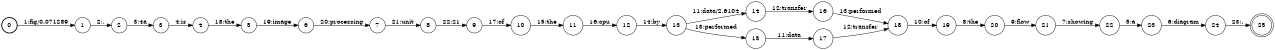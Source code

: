 digraph FST {
rankdir = LR;
size = "8.5,11";
label = "";
center = 1;
orientation = Portrait;
ranksep = "0.4";
nodesep = "0.25";
0 [label = "0", shape = circle, style = bold, fontsize = 14]
	0 -> 1 [label = "1:fig/0.071289", fontsize = 14];
1 [label = "1", shape = circle, style = solid, fontsize = 14]
	1 -> 2 [label = "2:.", fontsize = 14];
2 [label = "2", shape = circle, style = solid, fontsize = 14]
	2 -> 3 [label = "3:4a", fontsize = 14];
3 [label = "3", shape = circle, style = solid, fontsize = 14]
	3 -> 4 [label = "4:is", fontsize = 14];
4 [label = "4", shape = circle, style = solid, fontsize = 14]
	4 -> 5 [label = "18:the", fontsize = 14];
5 [label = "5", shape = circle, style = solid, fontsize = 14]
	5 -> 6 [label = "19:image", fontsize = 14];
6 [label = "6", shape = circle, style = solid, fontsize = 14]
	6 -> 7 [label = "20:processing", fontsize = 14];
7 [label = "7", shape = circle, style = solid, fontsize = 14]
	7 -> 8 [label = "21:unit", fontsize = 14];
8 [label = "8", shape = circle, style = solid, fontsize = 14]
	8 -> 9 [label = "22:21", fontsize = 14];
9 [label = "9", shape = circle, style = solid, fontsize = 14]
	9 -> 10 [label = "17:of", fontsize = 14];
10 [label = "10", shape = circle, style = solid, fontsize = 14]
	10 -> 11 [label = "15:the", fontsize = 14];
11 [label = "11", shape = circle, style = solid, fontsize = 14]
	11 -> 12 [label = "16:cpu", fontsize = 14];
12 [label = "12", shape = circle, style = solid, fontsize = 14]
	12 -> 13 [label = "14:by", fontsize = 14];
13 [label = "13", shape = circle, style = solid, fontsize = 14]
	13 -> 14 [label = "11:data/2.6104", fontsize = 14];
	13 -> 15 [label = "13:performed", fontsize = 14];
14 [label = "14", shape = circle, style = solid, fontsize = 14]
	14 -> 16 [label = "12:transfer", fontsize = 14];
15 [label = "15", shape = circle, style = solid, fontsize = 14]
	15 -> 17 [label = "11:data", fontsize = 14];
16 [label = "16", shape = circle, style = solid, fontsize = 14]
	16 -> 18 [label = "13:performed", fontsize = 14];
17 [label = "17", shape = circle, style = solid, fontsize = 14]
	17 -> 18 [label = "12:transfer", fontsize = 14];
18 [label = "18", shape = circle, style = solid, fontsize = 14]
	18 -> 19 [label = "10:of", fontsize = 14];
19 [label = "19", shape = circle, style = solid, fontsize = 14]
	19 -> 20 [label = "8:the", fontsize = 14];
20 [label = "20", shape = circle, style = solid, fontsize = 14]
	20 -> 21 [label = "9:flow", fontsize = 14];
21 [label = "21", shape = circle, style = solid, fontsize = 14]
	21 -> 22 [label = "7:showing", fontsize = 14];
22 [label = "22", shape = circle, style = solid, fontsize = 14]
	22 -> 23 [label = "5:a", fontsize = 14];
23 [label = "23", shape = circle, style = solid, fontsize = 14]
	23 -> 24 [label = "6:diagram", fontsize = 14];
24 [label = "24", shape = circle, style = solid, fontsize = 14]
	24 -> 25 [label = "23:.", fontsize = 14];
25 [label = "25", shape = doublecircle, style = solid, fontsize = 14]
}
